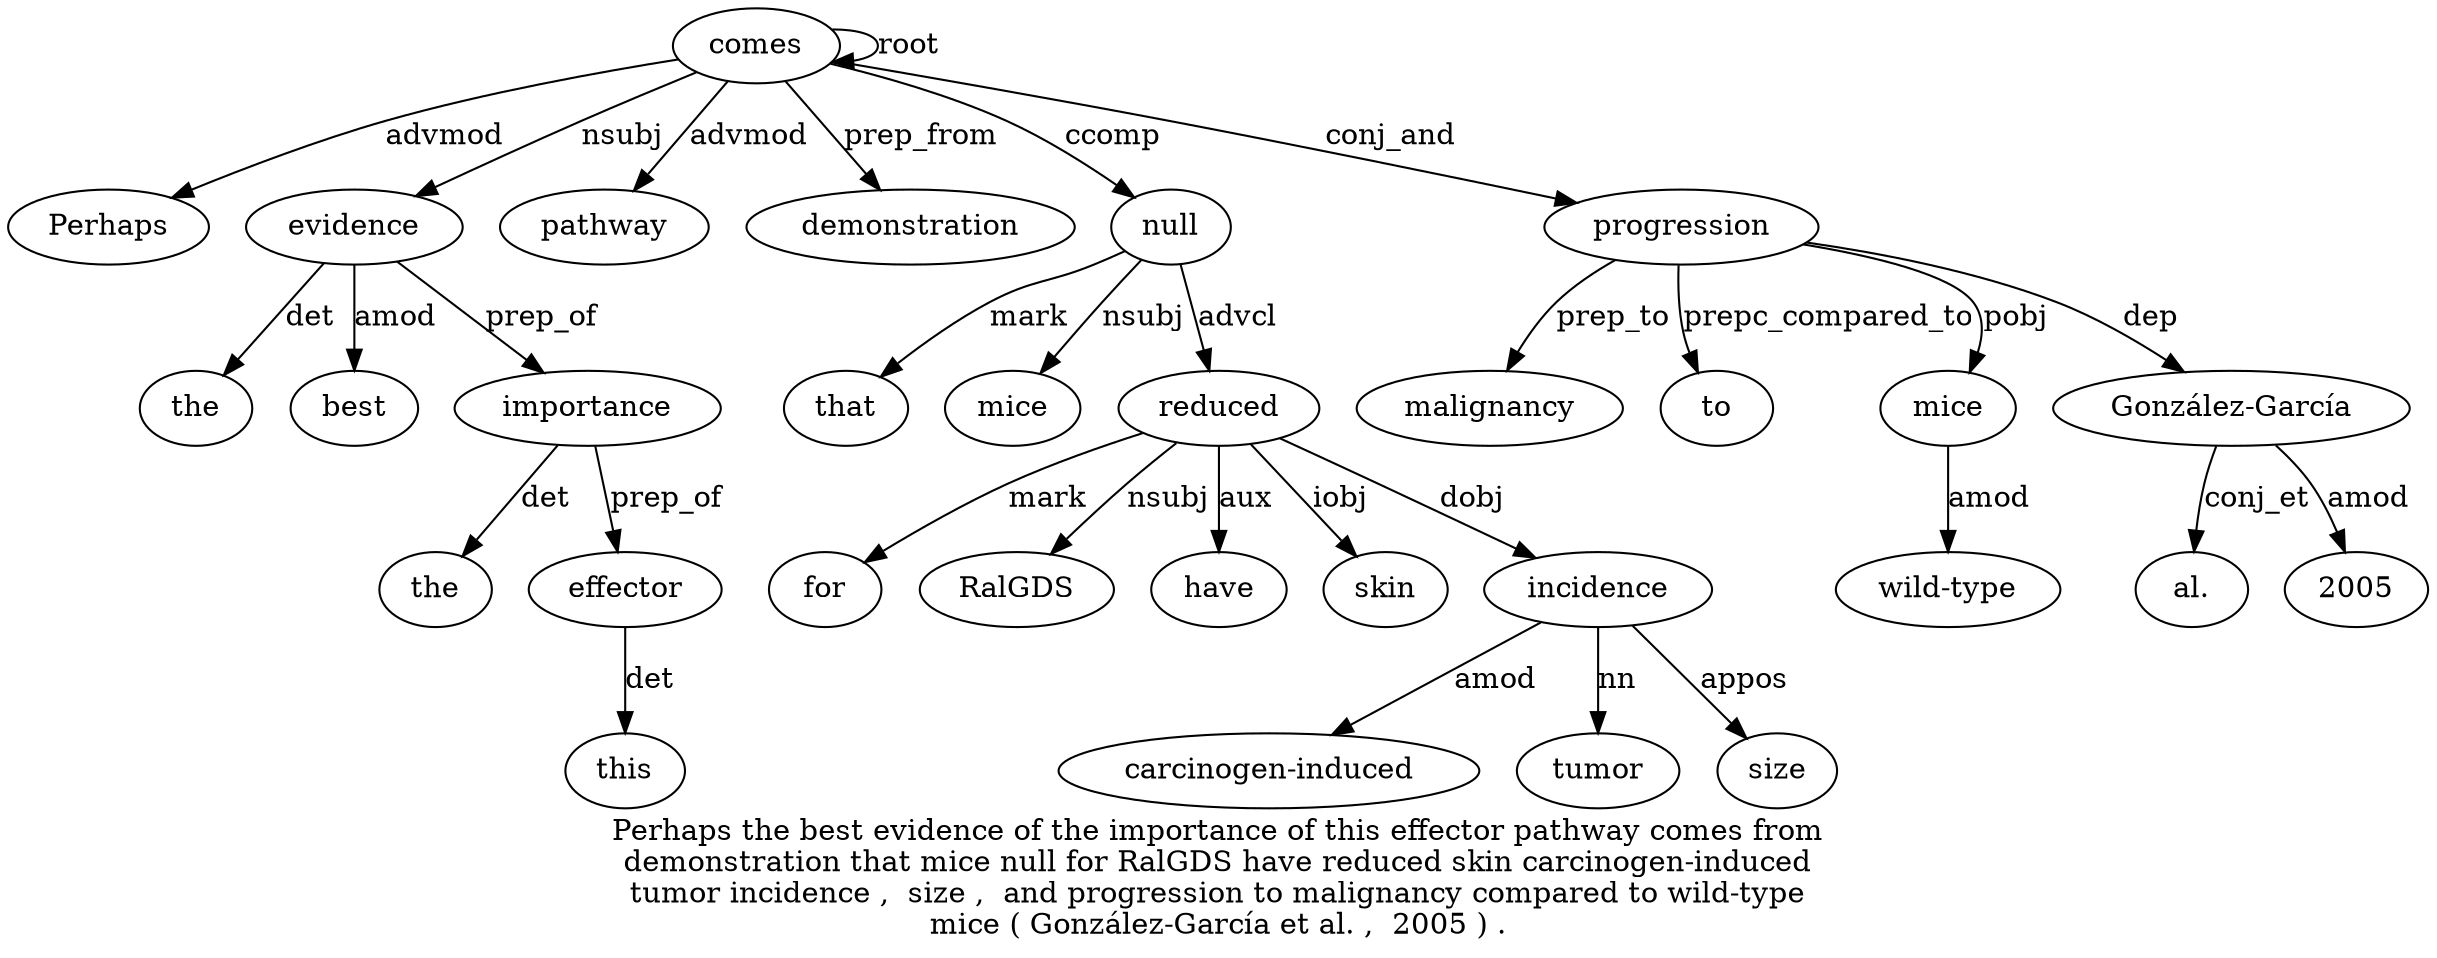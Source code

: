 digraph "Perhaps the best evidence of the importance of this effector pathway comes from demonstration that mice null for RalGDS have reduced skin carcinogen-induced tumor incidence ,  size ,  and progression to malignancy compared to wild-type mice ( González-García et al. ,  2005 ) ." {
label="Perhaps the best evidence of the importance of this effector pathway comes from
demonstration that mice null for RalGDS have reduced skin carcinogen-induced
tumor incidence ,  size ,  and progression to malignancy compared to wild-type
mice ( González-García et al. ,  2005 ) .";
comes12 [style=filled, fillcolor=white, label=comes];
Perhaps1 [style=filled, fillcolor=white, label=Perhaps];
comes12 -> Perhaps1  [label=advmod];
evidence4 [style=filled, fillcolor=white, label=evidence];
the2 [style=filled, fillcolor=white, label=the];
evidence4 -> the2  [label=det];
best3 [style=filled, fillcolor=white, label=best];
evidence4 -> best3  [label=amod];
comes12 -> evidence4  [label=nsubj];
importance7 [style=filled, fillcolor=white, label=importance];
the6 [style=filled, fillcolor=white, label=the];
importance7 -> the6  [label=det];
evidence4 -> importance7  [label=prep_of];
effector10 [style=filled, fillcolor=white, label=effector];
this9 [style=filled, fillcolor=white, label=this];
effector10 -> this9  [label=det];
importance7 -> effector10  [label=prep_of];
pathway11 [style=filled, fillcolor=white, label=pathway];
comes12 -> pathway11  [label=advmod];
comes12 -> comes12  [label=root];
demonstration14 [style=filled, fillcolor=white, label=demonstration];
comes12 -> demonstration14  [label=prep_from];
null17 [style=filled, fillcolor=white, label=null];
that15 [style=filled, fillcolor=white, label=that];
null17 -> that15  [label=mark];
mice16 [style=filled, fillcolor=white, label=mice];
null17 -> mice16  [label=nsubj];
comes12 -> null17  [label=ccomp];
reduced21 [style=filled, fillcolor=white, label=reduced];
for18 [style=filled, fillcolor=white, label=for];
reduced21 -> for18  [label=mark];
RalGDS19 [style=filled, fillcolor=white, label=RalGDS];
reduced21 -> RalGDS19  [label=nsubj];
have20 [style=filled, fillcolor=white, label=have];
reduced21 -> have20  [label=aux];
null17 -> reduced21  [label=advcl];
skin22 [style=filled, fillcolor=white, label=skin];
reduced21 -> skin22  [label=iobj];
incidence25 [style=filled, fillcolor=white, label=incidence];
"carcinogen-induced23" [style=filled, fillcolor=white, label="carcinogen-induced"];
incidence25 -> "carcinogen-induced23"  [label=amod];
tumor24 [style=filled, fillcolor=white, label=tumor];
incidence25 -> tumor24  [label=nn];
reduced21 -> incidence25  [label=dobj];
size27 [style=filled, fillcolor=white, label=size];
incidence25 -> size27  [label=appos];
progression30 [style=filled, fillcolor=white, label=progression];
comes12 -> progression30  [label=conj_and];
malignancy32 [style=filled, fillcolor=white, label=malignancy];
progression30 -> malignancy32  [label=prep_to];
to34 [style=filled, fillcolor=white, label=to];
progression30 -> to34  [label=prepc_compared_to];
mice36 [style=filled, fillcolor=white, label=mice];
"wild-type35" [style=filled, fillcolor=white, label="wild-type"];
mice36 -> "wild-type35"  [label=amod];
progression30 -> mice36  [label=pobj];
"González-García38" [style=filled, fillcolor=white, label="González-García"];
progression30 -> "González-García38"  [label=dep];
"al.40" [style=filled, fillcolor=white, label="al."];
"González-García38" -> "al.40"  [label=conj_et];
20054 [style=filled, fillcolor=white, label=2005];
"González-García38" -> 20054  [label=amod];
}
